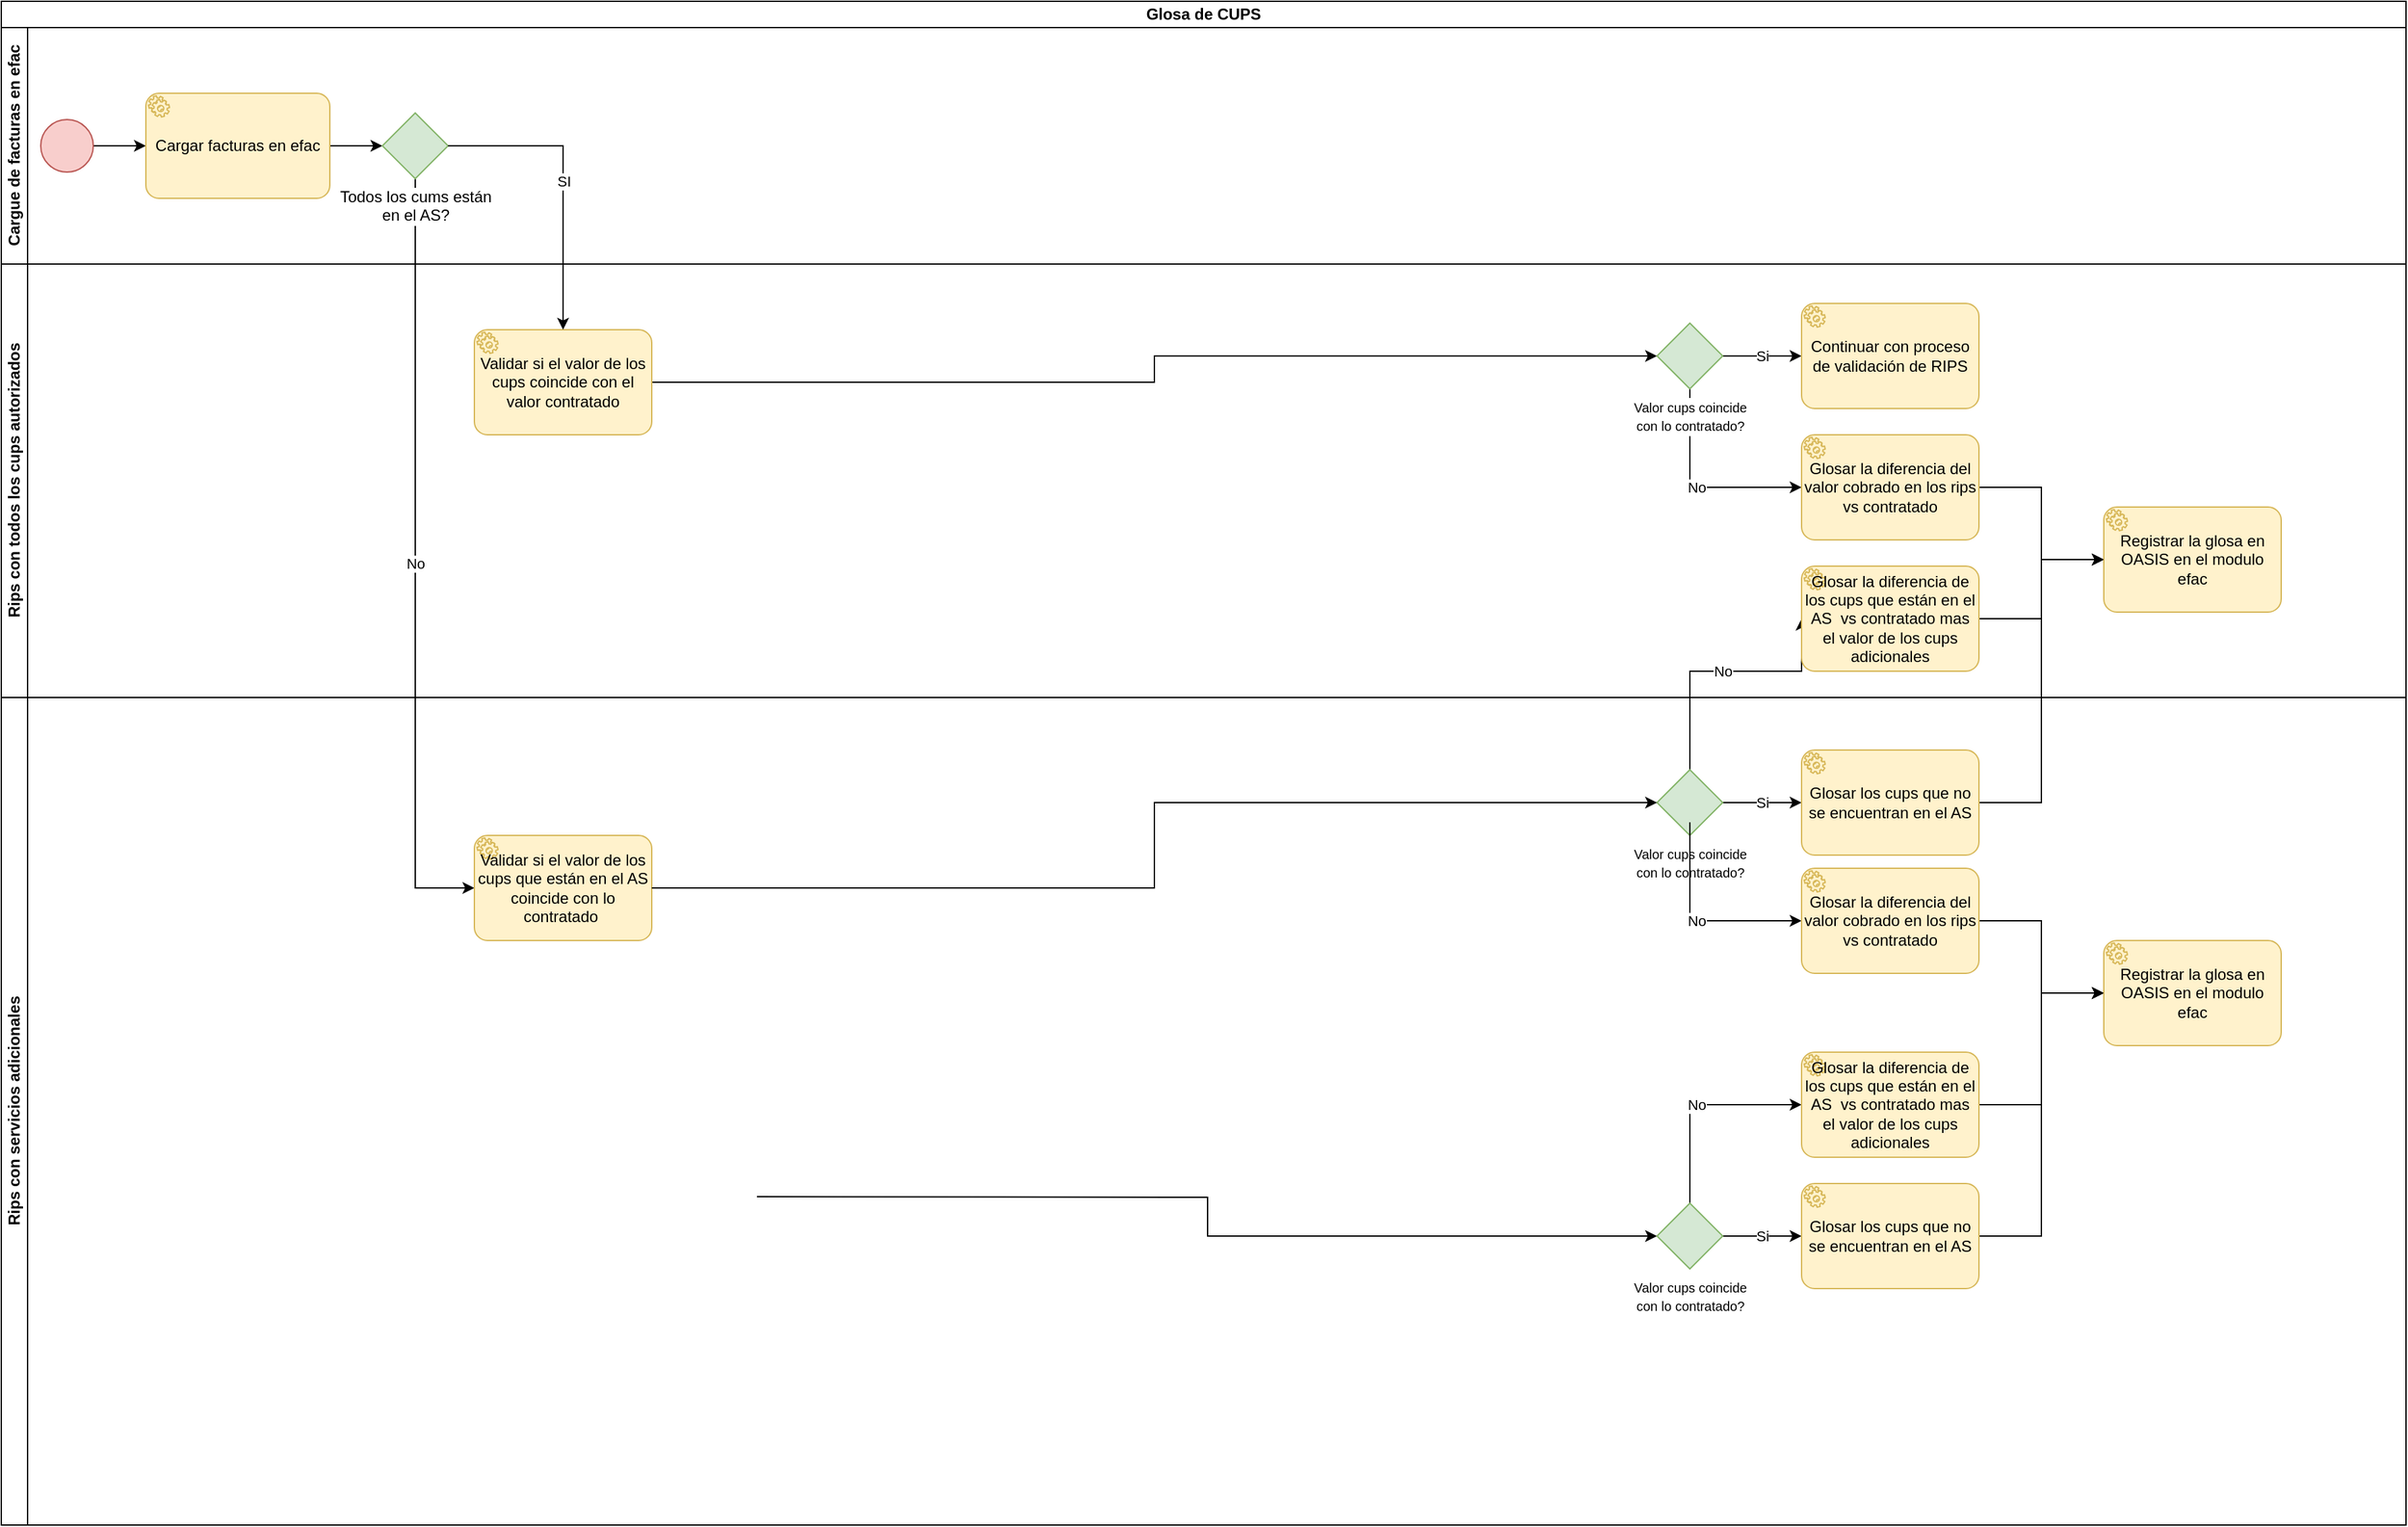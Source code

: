 <mxfile version="21.7.0" type="github">
  <diagram name="Página-1" id="SKrP5Ogb6LURRghhHCP2">
    <mxGraphModel dx="1502" dy="576" grid="1" gridSize="10" guides="1" tooltips="1" connect="1" arrows="1" fold="1" page="1" pageScale="1" pageWidth="1900" pageHeight="550" math="0" shadow="0">
      <root>
        <mxCell id="0" />
        <mxCell id="1" parent="0" />
        <mxCell id="iDgbX58GDVkkqR7G9HbA-1" value="Glosa de CUPS" style="swimlane;html=1;childLayout=stackLayout;resizeParent=1;resizeParentMax=0;horizontal=1;startSize=20;horizontalStack=0;whiteSpace=wrap;" parent="1" vertex="1">
          <mxGeometry x="30" y="10" width="1830" height="1160" as="geometry" />
        </mxCell>
        <mxCell id="voKNRvu8rPhWnJosz7W9-85" value="No" style="edgeStyle=orthogonalEdgeStyle;rounded=0;orthogonalLoop=1;jettySize=auto;html=1;entryX=0;entryY=0.5;entryDx=0;entryDy=0;entryPerimeter=0;" edge="1" parent="iDgbX58GDVkkqR7G9HbA-1" source="voKNRvu8rPhWnJosz7W9-56" target="voKNRvu8rPhWnJosz7W9-41">
          <mxGeometry relative="1" as="geometry">
            <Array as="points">
              <mxPoint x="315" y="675" />
            </Array>
          </mxGeometry>
        </mxCell>
        <mxCell id="iDgbX58GDVkkqR7G9HbA-2" value="Cargue de facturas en efac" style="swimlane;html=1;startSize=20;horizontal=0;" parent="iDgbX58GDVkkqR7G9HbA-1" vertex="1">
          <mxGeometry y="20" width="1830" height="180" as="geometry" />
        </mxCell>
        <mxCell id="iDgbX58GDVkkqR7G9HbA-3" style="edgeStyle=orthogonalEdgeStyle;rounded=0;orthogonalLoop=1;jettySize=auto;html=1;" parent="iDgbX58GDVkkqR7G9HbA-2" source="iDgbX58GDVkkqR7G9HbA-4" target="iDgbX58GDVkkqR7G9HbA-24" edge="1">
          <mxGeometry relative="1" as="geometry">
            <mxPoint x="100" y="90" as="targetPoint" />
          </mxGeometry>
        </mxCell>
        <mxCell id="iDgbX58GDVkkqR7G9HbA-4" value="" style="points=[[0.145,0.145,0],[0.5,0,0],[0.855,0.145,0],[1,0.5,0],[0.855,0.855,0],[0.5,1,0],[0.145,0.855,0],[0,0.5,0]];shape=mxgraph.bpmn.event;html=1;verticalLabelPosition=bottom;labelBackgroundColor=#ffffff;verticalAlign=top;align=center;perimeter=ellipsePerimeter;outlineConnect=0;aspect=fixed;outline=standard;symbol=general;fillColor=#f8cecc;strokeColor=#b85450;" parent="iDgbX58GDVkkqR7G9HbA-2" vertex="1">
          <mxGeometry x="30" y="70" width="40" height="40" as="geometry" />
        </mxCell>
        <mxCell id="iDgbX58GDVkkqR7G9HbA-23" style="edgeStyle=orthogonalEdgeStyle;rounded=0;orthogonalLoop=1;jettySize=auto;html=1;" parent="iDgbX58GDVkkqR7G9HbA-2" source="iDgbX58GDVkkqR7G9HbA-24" target="voKNRvu8rPhWnJosz7W9-56" edge="1">
          <mxGeometry relative="1" as="geometry">
            <mxPoint x="932" y="90" as="sourcePoint" />
            <mxPoint x="290" y="90" as="targetPoint" />
          </mxGeometry>
        </mxCell>
        <mxCell id="iDgbX58GDVkkqR7G9HbA-24" value="Cargar facturas en efac" style="points=[[0.25,0,0],[0.5,0,0],[0.75,0,0],[1,0.25,0],[1,0.5,0],[1,0.75,0],[0.75,1,0],[0.5,1,0],[0.25,1,0],[0,0.75,0],[0,0.5,0],[0,0.25,0]];shape=mxgraph.bpmn.task;whiteSpace=wrap;rectStyle=rounded;size=10;html=1;container=1;expand=0;collapsible=0;taskMarker=service;fillColor=#fff2cc;strokeColor=#d6b656;" parent="iDgbX58GDVkkqR7G9HbA-2" vertex="1">
          <mxGeometry x="110" y="50" width="140" height="80" as="geometry" />
        </mxCell>
        <mxCell id="voKNRvu8rPhWnJosz7W9-56" value="Todos los cums están&lt;br&gt;en el AS?" style="points=[[0.25,0.25,0],[0.5,0,0],[0.75,0.25,0],[1,0.5,0],[0.75,0.75,0],[0.5,1,0],[0.25,0.75,0],[0,0.5,0]];shape=mxgraph.bpmn.gateway2;html=1;verticalLabelPosition=bottom;labelBackgroundColor=#ffffff;verticalAlign=top;align=center;perimeter=rhombusPerimeter;outlineConnect=0;outline=none;symbol=none;fillColor=#d5e8d4;strokeColor=#82b366;" vertex="1" parent="iDgbX58GDVkkqR7G9HbA-2">
          <mxGeometry x="290" y="65" width="50" height="50" as="geometry" />
        </mxCell>
        <mxCell id="voKNRvu8rPhWnJosz7W9-30" value="Rips con todos los cups autorizados" style="swimlane;html=1;startSize=20;horizontal=0;" vertex="1" parent="iDgbX58GDVkkqR7G9HbA-1">
          <mxGeometry y="200" width="1830" height="330" as="geometry" />
        </mxCell>
        <mxCell id="voKNRvu8rPhWnJosz7W9-35" style="edgeStyle=orthogonalEdgeStyle;rounded=0;orthogonalLoop=1;jettySize=auto;html=1;entryX=0;entryY=0.5;entryDx=0;entryDy=0;entryPerimeter=0;" edge="1" parent="voKNRvu8rPhWnJosz7W9-30" source="voKNRvu8rPhWnJosz7W9-36" target="voKNRvu8rPhWnJosz7W9-52">
          <mxGeometry relative="1" as="geometry" />
        </mxCell>
        <mxCell id="voKNRvu8rPhWnJosz7W9-36" value="Validar si el valor de los cups coincide con el valor contratado" style="points=[[0.25,0,0],[0.5,0,0],[0.75,0,0],[1,0.25,0],[1,0.5,0],[1,0.75,0],[0.75,1,0],[0.5,1,0],[0.25,1,0],[0,0.75,0],[0,0.5,0],[0,0.25,0]];shape=mxgraph.bpmn.task;whiteSpace=wrap;rectStyle=rounded;size=10;html=1;container=1;expand=0;collapsible=0;taskMarker=service;fillColor=#fff2cc;strokeColor=#d6b656;" vertex="1" parent="voKNRvu8rPhWnJosz7W9-30">
          <mxGeometry x="360" y="50" width="135" height="80" as="geometry" />
        </mxCell>
        <mxCell id="voKNRvu8rPhWnJosz7W9-42" value="Si" style="edgeStyle=orthogonalEdgeStyle;rounded=0;orthogonalLoop=1;jettySize=auto;html=1;entryX=0;entryY=0.5;entryDx=0;entryDy=0;entryPerimeter=0;" edge="1" parent="voKNRvu8rPhWnJosz7W9-30" source="voKNRvu8rPhWnJosz7W9-44" target="voKNRvu8rPhWnJosz7W9-46">
          <mxGeometry relative="1" as="geometry">
            <mxPoint x="1370" y="380" as="targetPoint" />
          </mxGeometry>
        </mxCell>
        <mxCell id="voKNRvu8rPhWnJosz7W9-43" value="No" style="edgeStyle=orthogonalEdgeStyle;rounded=0;orthogonalLoop=1;jettySize=auto;html=1;entryX=0;entryY=0.5;entryDx=0;entryDy=0;entryPerimeter=0;" edge="1" parent="voKNRvu8rPhWnJosz7W9-30" source="voKNRvu8rPhWnJosz7W9-44" target="voKNRvu8rPhWnJosz7W9-48">
          <mxGeometry relative="1" as="geometry">
            <mxPoint x="1285" y="270" as="targetPoint" />
            <Array as="points">
              <mxPoint x="1285" y="310" />
            </Array>
          </mxGeometry>
        </mxCell>
        <mxCell id="voKNRvu8rPhWnJosz7W9-44" value="&lt;font style=&quot;font-size: 10px;&quot;&gt;Valor cups coincide&lt;br&gt;con lo contratado?&lt;/font&gt;" style="points=[[0.25,0.25,0],[0.5,0,0],[0.75,0.25,0],[1,0.5,0],[0.75,0.75,0],[0.5,1,0],[0.25,0.75,0],[0,0.5,0]];shape=mxgraph.bpmn.gateway2;html=1;verticalLabelPosition=bottom;labelBackgroundColor=#ffffff;verticalAlign=top;align=center;perimeter=rhombusPerimeter;outlineConnect=0;outline=none;symbol=none;fillColor=#d5e8d4;strokeColor=#82b366;" vertex="1" parent="voKNRvu8rPhWnJosz7W9-30">
          <mxGeometry x="1260" y="385" width="50" height="50" as="geometry" />
        </mxCell>
        <mxCell id="voKNRvu8rPhWnJosz7W9-45" style="edgeStyle=orthogonalEdgeStyle;rounded=0;orthogonalLoop=1;jettySize=auto;html=1;entryX=0;entryY=0.5;entryDx=0;entryDy=0;entryPerimeter=0;" edge="1" parent="voKNRvu8rPhWnJosz7W9-30" source="voKNRvu8rPhWnJosz7W9-46" target="voKNRvu8rPhWnJosz7W9-49">
          <mxGeometry relative="1" as="geometry" />
        </mxCell>
        <mxCell id="voKNRvu8rPhWnJosz7W9-46" value="Glosar los cups que no se encuentran en el AS" style="points=[[0.25,0,0],[0.5,0,0],[0.75,0,0],[1,0.25,0],[1,0.5,0],[1,0.75,0],[0.75,1,0],[0.5,1,0],[0.25,1,0],[0,0.75,0],[0,0.5,0],[0,0.25,0]];shape=mxgraph.bpmn.task;whiteSpace=wrap;rectStyle=rounded;size=10;html=1;container=1;expand=0;collapsible=0;taskMarker=service;fillColor=#fff2cc;strokeColor=#d6b656;" vertex="1" parent="voKNRvu8rPhWnJosz7W9-30">
          <mxGeometry x="1370" y="370" width="135" height="80" as="geometry" />
        </mxCell>
        <mxCell id="voKNRvu8rPhWnJosz7W9-47" style="edgeStyle=orthogonalEdgeStyle;rounded=0;orthogonalLoop=1;jettySize=auto;html=1;entryX=0;entryY=0.5;entryDx=0;entryDy=0;entryPerimeter=0;" edge="1" parent="voKNRvu8rPhWnJosz7W9-30" source="voKNRvu8rPhWnJosz7W9-48" target="voKNRvu8rPhWnJosz7W9-49">
          <mxGeometry relative="1" as="geometry" />
        </mxCell>
        <mxCell id="voKNRvu8rPhWnJosz7W9-48" value="Glosar la diferencia de los cups que están en el AS&amp;nbsp; vs contratado mas el valor de los cups adicionales" style="points=[[0.25,0,0],[0.5,0,0],[0.75,0,0],[1,0.25,0],[1,0.5,0],[1,0.75,0],[0.75,1,0],[0.5,1,0],[0.25,1,0],[0,0.75,0],[0,0.5,0],[0,0.25,0]];shape=mxgraph.bpmn.task;whiteSpace=wrap;rectStyle=rounded;size=10;html=1;container=1;expand=0;collapsible=0;taskMarker=service;fillColor=#fff2cc;strokeColor=#d6b656;" vertex="1" parent="voKNRvu8rPhWnJosz7W9-30">
          <mxGeometry x="1370" y="230" width="135" height="80" as="geometry" />
        </mxCell>
        <mxCell id="voKNRvu8rPhWnJosz7W9-49" value="Registrar la glosa en OASIS en el modulo efac" style="points=[[0.25,0,0],[0.5,0,0],[0.75,0,0],[1,0.25,0],[1,0.5,0],[1,0.75,0],[0.75,1,0],[0.5,1,0],[0.25,1,0],[0,0.75,0],[0,0.5,0],[0,0.25,0]];shape=mxgraph.bpmn.task;whiteSpace=wrap;rectStyle=rounded;size=10;html=1;container=1;expand=0;collapsible=0;taskMarker=service;fillColor=#fff2cc;strokeColor=#d6b656;" vertex="1" parent="voKNRvu8rPhWnJosz7W9-30">
          <mxGeometry x="1600" y="185" width="135" height="80" as="geometry" />
        </mxCell>
        <mxCell id="voKNRvu8rPhWnJosz7W9-50" value="Si" style="edgeStyle=orthogonalEdgeStyle;rounded=0;orthogonalLoop=1;jettySize=auto;html=1;" edge="1" parent="voKNRvu8rPhWnJosz7W9-30" source="voKNRvu8rPhWnJosz7W9-52" target="voKNRvu8rPhWnJosz7W9-53">
          <mxGeometry relative="1" as="geometry">
            <mxPoint x="1370" y="70" as="targetPoint" />
          </mxGeometry>
        </mxCell>
        <mxCell id="voKNRvu8rPhWnJosz7W9-51" value="No" style="edgeStyle=orthogonalEdgeStyle;rounded=0;orthogonalLoop=1;jettySize=auto;html=1;entryX=0;entryY=0.5;entryDx=0;entryDy=0;entryPerimeter=0;" edge="1" parent="voKNRvu8rPhWnJosz7W9-30" source="voKNRvu8rPhWnJosz7W9-52" target="voKNRvu8rPhWnJosz7W9-55">
          <mxGeometry relative="1" as="geometry">
            <mxPoint x="1285" y="180" as="targetPoint" />
            <Array as="points">
              <mxPoint x="1285" y="170" />
            </Array>
          </mxGeometry>
        </mxCell>
        <mxCell id="voKNRvu8rPhWnJosz7W9-52" value="&lt;font style=&quot;font-size: 10px;&quot;&gt;Valor cups coincide&lt;br&gt;con lo contratado?&lt;/font&gt;" style="points=[[0.25,0.25,0],[0.5,0,0],[0.75,0.25,0],[1,0.5,0],[0.75,0.75,0],[0.5,1,0],[0.25,0.75,0],[0,0.5,0]];shape=mxgraph.bpmn.gateway2;html=1;verticalLabelPosition=bottom;labelBackgroundColor=#ffffff;verticalAlign=top;align=center;perimeter=rhombusPerimeter;outlineConnect=0;outline=none;symbol=none;fillColor=#d5e8d4;strokeColor=#82b366;" vertex="1" parent="voKNRvu8rPhWnJosz7W9-30">
          <mxGeometry x="1260" y="45" width="50" height="50" as="geometry" />
        </mxCell>
        <mxCell id="voKNRvu8rPhWnJosz7W9-53" value="Continuar con proceso de validación de RIPS" style="points=[[0.25,0,0],[0.5,0,0],[0.75,0,0],[1,0.25,0],[1,0.5,0],[1,0.75,0],[0.75,1,0],[0.5,1,0],[0.25,1,0],[0,0.75,0],[0,0.5,0],[0,0.25,0]];shape=mxgraph.bpmn.task;whiteSpace=wrap;rectStyle=rounded;size=10;html=1;container=1;expand=0;collapsible=0;taskMarker=service;fillColor=#fff2cc;strokeColor=#d6b656;" vertex="1" parent="voKNRvu8rPhWnJosz7W9-30">
          <mxGeometry x="1370" y="30" width="135" height="80" as="geometry" />
        </mxCell>
        <mxCell id="voKNRvu8rPhWnJosz7W9-54" style="edgeStyle=orthogonalEdgeStyle;rounded=0;orthogonalLoop=1;jettySize=auto;html=1;entryX=0;entryY=0.5;entryDx=0;entryDy=0;entryPerimeter=0;" edge="1" parent="voKNRvu8rPhWnJosz7W9-30" source="voKNRvu8rPhWnJosz7W9-55" target="voKNRvu8rPhWnJosz7W9-49">
          <mxGeometry relative="1" as="geometry" />
        </mxCell>
        <mxCell id="voKNRvu8rPhWnJosz7W9-55" value="Glosar la diferencia del valor cobrado en los rips vs contratado" style="points=[[0.25,0,0],[0.5,0,0],[0.75,0,0],[1,0.25,0],[1,0.5,0],[1,0.75,0],[0.75,1,0],[0.5,1,0],[0.25,1,0],[0,0.75,0],[0,0.5,0],[0,0.25,0]];shape=mxgraph.bpmn.task;whiteSpace=wrap;rectStyle=rounded;size=10;html=1;container=1;expand=0;collapsible=0;taskMarker=service;fillColor=#fff2cc;strokeColor=#d6b656;" vertex="1" parent="voKNRvu8rPhWnJosz7W9-30">
          <mxGeometry x="1370" y="130" width="135" height="80" as="geometry" />
        </mxCell>
        <mxCell id="voKNRvu8rPhWnJosz7W9-57" value="Rips con servicios adicionales" style="swimlane;html=1;startSize=20;horizontal=0;" vertex="1" parent="iDgbX58GDVkkqR7G9HbA-1">
          <mxGeometry y="530" width="1830" height="630" as="geometry" />
        </mxCell>
        <mxCell id="voKNRvu8rPhWnJosz7W9-67" style="edgeStyle=orthogonalEdgeStyle;rounded=0;orthogonalLoop=1;jettySize=auto;html=1;entryX=0;entryY=0.5;entryDx=0;entryDy=0;entryPerimeter=0;" edge="1" parent="voKNRvu8rPhWnJosz7W9-57" target="voKNRvu8rPhWnJosz7W9-71">
          <mxGeometry relative="1" as="geometry">
            <mxPoint x="1260" y="380" as="targetPoint" />
            <mxPoint x="575" y="380" as="sourcePoint" />
          </mxGeometry>
        </mxCell>
        <mxCell id="voKNRvu8rPhWnJosz7W9-69" value="Si" style="edgeStyle=orthogonalEdgeStyle;rounded=0;orthogonalLoop=1;jettySize=auto;html=1;entryX=0;entryY=0.5;entryDx=0;entryDy=0;entryPerimeter=0;" edge="1" parent="voKNRvu8rPhWnJosz7W9-57" source="voKNRvu8rPhWnJosz7W9-71" target="voKNRvu8rPhWnJosz7W9-73">
          <mxGeometry relative="1" as="geometry">
            <mxPoint x="1370" y="380" as="targetPoint" />
          </mxGeometry>
        </mxCell>
        <mxCell id="voKNRvu8rPhWnJosz7W9-70" value="No" style="edgeStyle=orthogonalEdgeStyle;rounded=0;orthogonalLoop=1;jettySize=auto;html=1;entryX=0;entryY=0.5;entryDx=0;entryDy=0;entryPerimeter=0;" edge="1" parent="voKNRvu8rPhWnJosz7W9-57" source="voKNRvu8rPhWnJosz7W9-71" target="voKNRvu8rPhWnJosz7W9-75">
          <mxGeometry relative="1" as="geometry">
            <mxPoint x="1285" y="270" as="targetPoint" />
            <Array as="points">
              <mxPoint x="1285" y="310" />
            </Array>
          </mxGeometry>
        </mxCell>
        <mxCell id="voKNRvu8rPhWnJosz7W9-71" value="&lt;font style=&quot;font-size: 10px;&quot;&gt;Valor cups coincide&lt;br&gt;con lo contratado?&lt;/font&gt;" style="points=[[0.25,0.25,0],[0.5,0,0],[0.75,0.25,0],[1,0.5,0],[0.75,0.75,0],[0.5,1,0],[0.25,0.75,0],[0,0.5,0]];shape=mxgraph.bpmn.gateway2;html=1;verticalLabelPosition=bottom;labelBackgroundColor=#ffffff;verticalAlign=top;align=center;perimeter=rhombusPerimeter;outlineConnect=0;outline=none;symbol=none;fillColor=#d5e8d4;strokeColor=#82b366;" vertex="1" parent="voKNRvu8rPhWnJosz7W9-57">
          <mxGeometry x="1260" y="385" width="50" height="50" as="geometry" />
        </mxCell>
        <mxCell id="voKNRvu8rPhWnJosz7W9-72" style="edgeStyle=orthogonalEdgeStyle;rounded=0;orthogonalLoop=1;jettySize=auto;html=1;entryX=0;entryY=0.5;entryDx=0;entryDy=0;entryPerimeter=0;" edge="1" parent="voKNRvu8rPhWnJosz7W9-57" source="voKNRvu8rPhWnJosz7W9-73" target="voKNRvu8rPhWnJosz7W9-76">
          <mxGeometry relative="1" as="geometry" />
        </mxCell>
        <mxCell id="voKNRvu8rPhWnJosz7W9-73" value="Glosar los cups que no se encuentran en el AS" style="points=[[0.25,0,0],[0.5,0,0],[0.75,0,0],[1,0.25,0],[1,0.5,0],[1,0.75,0],[0.75,1,0],[0.5,1,0],[0.25,1,0],[0,0.75,0],[0,0.5,0],[0,0.25,0]];shape=mxgraph.bpmn.task;whiteSpace=wrap;rectStyle=rounded;size=10;html=1;container=1;expand=0;collapsible=0;taskMarker=service;fillColor=#fff2cc;strokeColor=#d6b656;" vertex="1" parent="voKNRvu8rPhWnJosz7W9-57">
          <mxGeometry x="1370" y="370" width="135" height="80" as="geometry" />
        </mxCell>
        <mxCell id="voKNRvu8rPhWnJosz7W9-74" style="edgeStyle=orthogonalEdgeStyle;rounded=0;orthogonalLoop=1;jettySize=auto;html=1;entryX=0;entryY=0.5;entryDx=0;entryDy=0;entryPerimeter=0;" edge="1" parent="voKNRvu8rPhWnJosz7W9-57" source="voKNRvu8rPhWnJosz7W9-75" target="voKNRvu8rPhWnJosz7W9-76">
          <mxGeometry relative="1" as="geometry" />
        </mxCell>
        <mxCell id="voKNRvu8rPhWnJosz7W9-75" value="Glosar la diferencia de los cups que están en el AS&amp;nbsp; vs contratado mas el valor de los cups adicionales" style="points=[[0.25,0,0],[0.5,0,0],[0.75,0,0],[1,0.25,0],[1,0.5,0],[1,0.75,0],[0.75,1,0],[0.5,1,0],[0.25,1,0],[0,0.75,0],[0,0.5,0],[0,0.25,0]];shape=mxgraph.bpmn.task;whiteSpace=wrap;rectStyle=rounded;size=10;html=1;container=1;expand=0;collapsible=0;taskMarker=service;fillColor=#fff2cc;strokeColor=#d6b656;" vertex="1" parent="voKNRvu8rPhWnJosz7W9-57">
          <mxGeometry x="1370" y="270" width="135" height="80" as="geometry" />
        </mxCell>
        <mxCell id="voKNRvu8rPhWnJosz7W9-76" value="Registrar la glosa en OASIS en el modulo efac" style="points=[[0.25,0,0],[0.5,0,0],[0.75,0,0],[1,0.25,0],[1,0.5,0],[1,0.75,0],[0.75,1,0],[0.5,1,0],[0.25,1,0],[0,0.75,0],[0,0.5,0],[0,0.25,0]];shape=mxgraph.bpmn.task;whiteSpace=wrap;rectStyle=rounded;size=10;html=1;container=1;expand=0;collapsible=0;taskMarker=service;fillColor=#fff2cc;strokeColor=#d6b656;" vertex="1" parent="voKNRvu8rPhWnJosz7W9-57">
          <mxGeometry x="1600" y="185" width="135" height="80" as="geometry" />
        </mxCell>
        <mxCell id="voKNRvu8rPhWnJosz7W9-78" value="No" style="edgeStyle=orthogonalEdgeStyle;rounded=0;orthogonalLoop=1;jettySize=auto;html=1;entryX=0;entryY=0.5;entryDx=0;entryDy=0;entryPerimeter=0;" edge="1" parent="voKNRvu8rPhWnJosz7W9-57" target="voKNRvu8rPhWnJosz7W9-82">
          <mxGeometry relative="1" as="geometry">
            <mxPoint x="1285" y="180" as="targetPoint" />
            <Array as="points">
              <mxPoint x="1285" y="170" />
            </Array>
            <mxPoint x="1285" y="95" as="sourcePoint" />
          </mxGeometry>
        </mxCell>
        <mxCell id="voKNRvu8rPhWnJosz7W9-81" style="edgeStyle=orthogonalEdgeStyle;rounded=0;orthogonalLoop=1;jettySize=auto;html=1;entryX=0;entryY=0.5;entryDx=0;entryDy=0;entryPerimeter=0;" edge="1" parent="voKNRvu8rPhWnJosz7W9-57" source="voKNRvu8rPhWnJosz7W9-82" target="voKNRvu8rPhWnJosz7W9-76">
          <mxGeometry relative="1" as="geometry" />
        </mxCell>
        <mxCell id="voKNRvu8rPhWnJosz7W9-82" value="Glosar la diferencia del valor cobrado en los rips vs contratado" style="points=[[0.25,0,0],[0.5,0,0],[0.75,0,0],[1,0.25,0],[1,0.5,0],[1,0.75,0],[0.75,1,0],[0.5,1,0],[0.25,1,0],[0,0.75,0],[0,0.5,0],[0,0.25,0]];shape=mxgraph.bpmn.task;whiteSpace=wrap;rectStyle=rounded;size=10;html=1;container=1;expand=0;collapsible=0;taskMarker=service;fillColor=#fff2cc;strokeColor=#d6b656;" vertex="1" parent="voKNRvu8rPhWnJosz7W9-57">
          <mxGeometry x="1370" y="130" width="135" height="80" as="geometry" />
        </mxCell>
        <mxCell id="voKNRvu8rPhWnJosz7W9-41" value="Validar si el valor de los cups que están en el AS coincide con lo contratado&amp;nbsp;" style="points=[[0.25,0,0],[0.5,0,0],[0.75,0,0],[1,0.25,0],[1,0.5,0],[1,0.75,0],[0.75,1,0],[0.5,1,0],[0.25,1,0],[0,0.75,0],[0,0.5,0],[0,0.25,0]];shape=mxgraph.bpmn.task;whiteSpace=wrap;rectStyle=rounded;size=10;html=1;container=1;expand=0;collapsible=0;taskMarker=service;fillColor=#fff2cc;strokeColor=#d6b656;" vertex="1" parent="voKNRvu8rPhWnJosz7W9-57">
          <mxGeometry x="360" y="105" width="135" height="80" as="geometry" />
        </mxCell>
        <mxCell id="voKNRvu8rPhWnJosz7W9-84" value="SI" style="edgeStyle=orthogonalEdgeStyle;rounded=0;orthogonalLoop=1;jettySize=auto;html=1;" edge="1" parent="iDgbX58GDVkkqR7G9HbA-1" source="voKNRvu8rPhWnJosz7W9-56" target="voKNRvu8rPhWnJosz7W9-36">
          <mxGeometry relative="1" as="geometry" />
        </mxCell>
        <mxCell id="voKNRvu8rPhWnJosz7W9-40" style="edgeStyle=orthogonalEdgeStyle;rounded=0;orthogonalLoop=1;jettySize=auto;html=1;entryX=0;entryY=0.5;entryDx=0;entryDy=0;entryPerimeter=0;" edge="1" parent="iDgbX58GDVkkqR7G9HbA-1" source="voKNRvu8rPhWnJosz7W9-41" target="voKNRvu8rPhWnJosz7W9-44">
          <mxGeometry relative="1" as="geometry">
            <mxPoint x="1260" y="580" as="targetPoint" />
          </mxGeometry>
        </mxCell>
      </root>
    </mxGraphModel>
  </diagram>
</mxfile>
